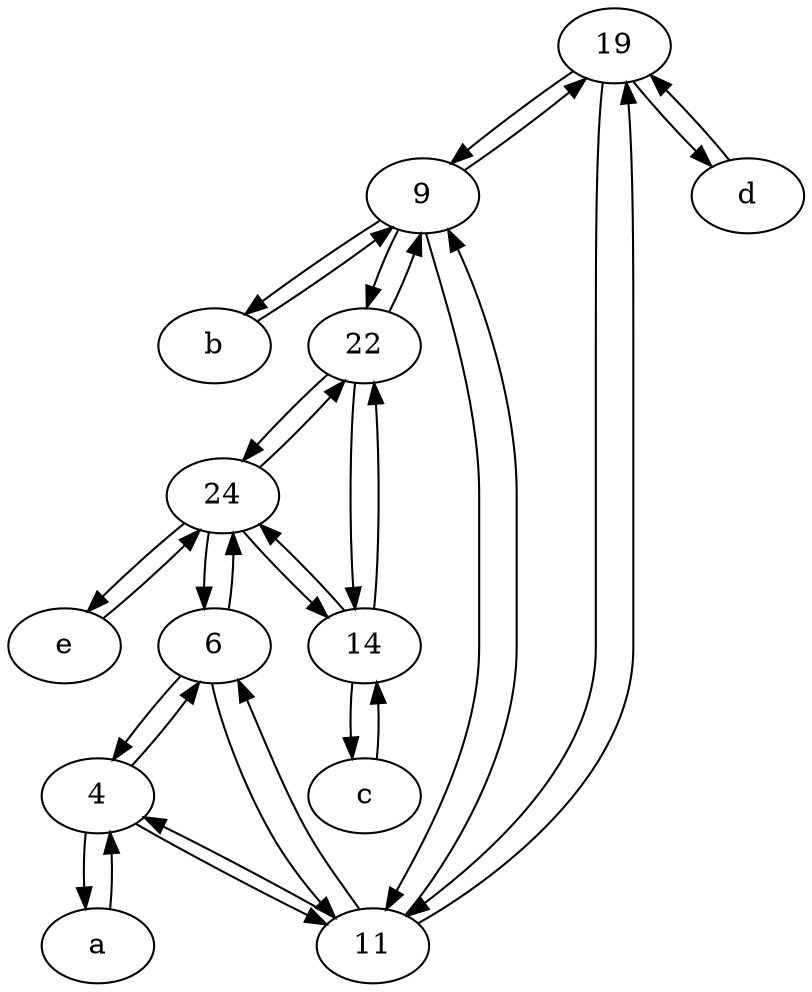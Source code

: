digraph  {
	19;
	9;
	6;
	a [pos="40,10!"];
	c [pos="20,10!"];
	4;
	11;
	b [pos="50,20!"];
	22;
	d [pos="20,30!"];
	e [pos="30,50!"];
	14;
	24;
	19 -> 11;
	9 -> b;
	19 -> 9;
	c -> 14;
	24 -> 6;
	22 -> 24;
	b -> 9;
	22 -> 14;
	6 -> 4;
	9 -> 22;
	24 -> e;
	4 -> a;
	24 -> 14;
	22 -> 9;
	a -> 4;
	14 -> 22;
	9 -> 11;
	6 -> 24;
	11 -> 6;
	e -> 24;
	11 -> 9;
	d -> 19;
	4 -> 11;
	9 -> 19;
	6 -> 11;
	14 -> c;
	24 -> 22;
	14 -> 24;
	4 -> 6;
	19 -> d;
	11 -> 4;
	11 -> 19;

	}
